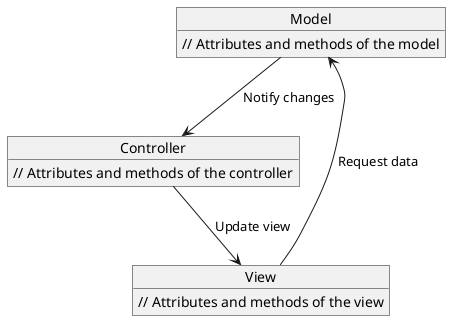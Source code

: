 @startuml

object Model {
    // Attributes and methods of the model
}

object View {
    // Attributes and methods of the view
}

object Controller {
    // Attributes and methods of the controller
}

Model --> Controller : Notify changes
Controller --> View : Update view
View --> Model : Request data

@enduml
